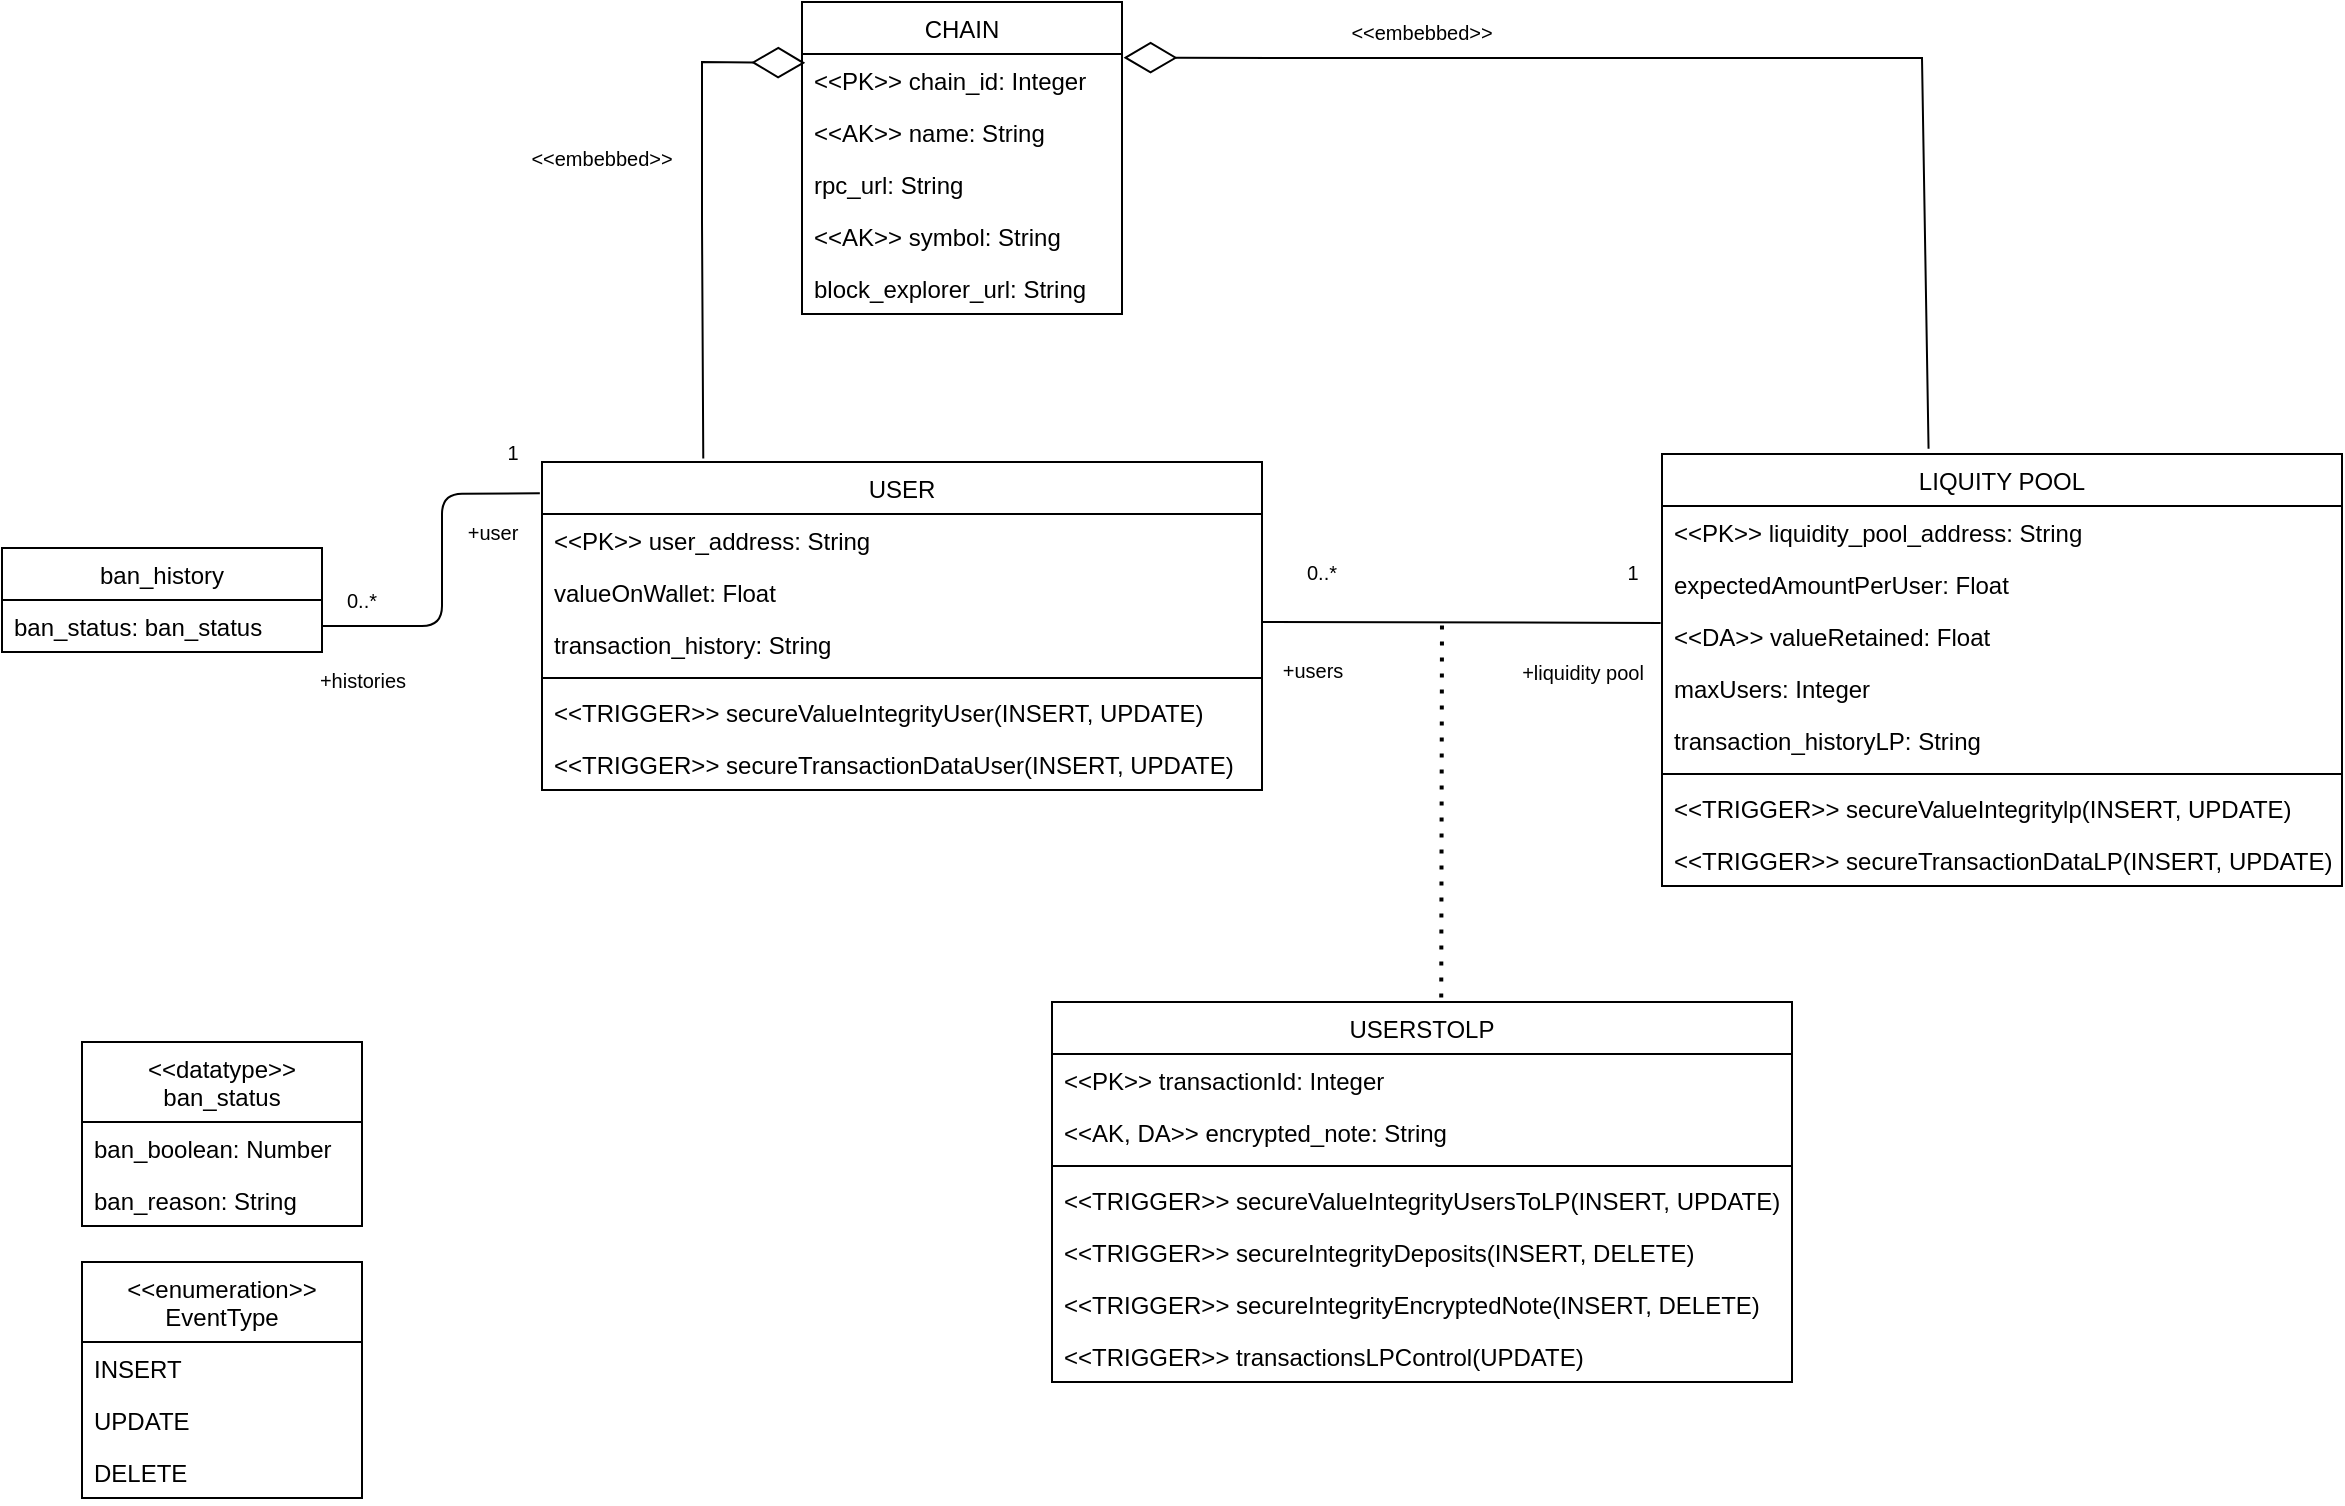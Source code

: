 <mxfile>
    <diagram id="g4kw8oaRaJ-mgke7QkhF" name="Page-1">
        <mxGraphModel dx="977" dy="620" grid="1" gridSize="10" guides="1" tooltips="1" connect="1" arrows="1" fold="1" page="1" pageScale="1" pageWidth="850" pageHeight="1100" math="0" shadow="0">
            <root>
                <mxCell id="0"/>
                <mxCell id="1" parent="0"/>
                <mxCell id="jS7pmTFAnXbPjvUNpQEe-1" value="CHAIN" style="swimlane;fontStyle=0;childLayout=stackLayout;horizontal=1;startSize=26;fillColor=none;horizontalStack=0;resizeParent=1;resizeParentMax=0;resizeLast=0;collapsible=1;marginBottom=0;" parent="1" vertex="1">
                    <mxGeometry x="400" y="10" width="160" height="156" as="geometry"/>
                </mxCell>
                <mxCell id="jS7pmTFAnXbPjvUNpQEe-2" value="&lt;&lt;PK&gt;&gt; chain_id: Integer" style="text;strokeColor=none;fillColor=none;align=left;verticalAlign=top;spacingLeft=4;spacingRight=4;overflow=hidden;rotatable=0;points=[[0,0.5],[1,0.5]];portConstraint=eastwest;" parent="jS7pmTFAnXbPjvUNpQEe-1" vertex="1">
                    <mxGeometry y="26" width="160" height="26" as="geometry"/>
                </mxCell>
                <mxCell id="jS7pmTFAnXbPjvUNpQEe-3" value="&lt;&lt;AK&gt;&gt; name: String" style="text;strokeColor=none;fillColor=none;align=left;verticalAlign=top;spacingLeft=4;spacingRight=4;overflow=hidden;rotatable=0;points=[[0,0.5],[1,0.5]];portConstraint=eastwest;" parent="jS7pmTFAnXbPjvUNpQEe-1" vertex="1">
                    <mxGeometry y="52" width="160" height="26" as="geometry"/>
                </mxCell>
                <mxCell id="jS7pmTFAnXbPjvUNpQEe-4" value="rpc_url: String" style="text;strokeColor=none;fillColor=none;align=left;verticalAlign=top;spacingLeft=4;spacingRight=4;overflow=hidden;rotatable=0;points=[[0,0.5],[1,0.5]];portConstraint=eastwest;" parent="jS7pmTFAnXbPjvUNpQEe-1" vertex="1">
                    <mxGeometry y="78" width="160" height="26" as="geometry"/>
                </mxCell>
                <mxCell id="jS7pmTFAnXbPjvUNpQEe-5" value="&lt;&lt;AK&gt;&gt; symbol: String" style="text;strokeColor=none;fillColor=none;align=left;verticalAlign=top;spacingLeft=4;spacingRight=4;overflow=hidden;rotatable=0;points=[[0,0.5],[1,0.5]];portConstraint=eastwest;" parent="jS7pmTFAnXbPjvUNpQEe-1" vertex="1">
                    <mxGeometry y="104" width="160" height="26" as="geometry"/>
                </mxCell>
                <mxCell id="jS7pmTFAnXbPjvUNpQEe-6" value="block_explorer_url: String" style="text;strokeColor=none;fillColor=none;align=left;verticalAlign=top;spacingLeft=4;spacingRight=4;overflow=hidden;rotatable=0;points=[[0,0.5],[1,0.5]];portConstraint=eastwest;" parent="jS7pmTFAnXbPjvUNpQEe-1" vertex="1">
                    <mxGeometry y="130" width="160" height="26" as="geometry"/>
                </mxCell>
                <mxCell id="jS7pmTFAnXbPjvUNpQEe-7" value="USER" style="swimlane;fontStyle=0;childLayout=stackLayout;horizontal=1;startSize=26;fillColor=none;horizontalStack=0;resizeParent=1;resizeParentMax=0;resizeLast=0;collapsible=1;marginBottom=0;" parent="1" vertex="1">
                    <mxGeometry x="270" y="240" width="360" height="164" as="geometry"/>
                </mxCell>
                <mxCell id="jS7pmTFAnXbPjvUNpQEe-8" value="&lt;&lt;PK&gt;&gt; user_address: String" style="text;strokeColor=none;fillColor=none;align=left;verticalAlign=top;spacingLeft=4;spacingRight=4;overflow=hidden;rotatable=0;points=[[0,0.5],[1,0.5]];portConstraint=eastwest;" parent="jS7pmTFAnXbPjvUNpQEe-7" vertex="1">
                    <mxGeometry y="26" width="360" height="26" as="geometry"/>
                </mxCell>
                <mxCell id="jS7pmTFAnXbPjvUNpQEe-9" value="valueOnWallet: Float" style="text;strokeColor=none;fillColor=none;align=left;verticalAlign=top;spacingLeft=4;spacingRight=4;overflow=hidden;rotatable=0;points=[[0,0.5],[1,0.5]];portConstraint=eastwest;" parent="jS7pmTFAnXbPjvUNpQEe-7" vertex="1">
                    <mxGeometry y="52" width="360" height="26" as="geometry"/>
                </mxCell>
                <mxCell id="46" value="transaction_history: String" style="text;strokeColor=none;fillColor=none;align=left;verticalAlign=top;spacingLeft=4;spacingRight=4;overflow=hidden;rotatable=0;points=[[0,0.5],[1,0.5]];portConstraint=eastwest;" parent="jS7pmTFAnXbPjvUNpQEe-7" vertex="1">
                    <mxGeometry y="78" width="360" height="26" as="geometry"/>
                </mxCell>
                <mxCell id="yZZTcFI_SU7rmwGxYGii-50" value="" style="line;strokeWidth=1;fillColor=none;align=left;verticalAlign=middle;spacingTop=-1;spacingLeft=3;spacingRight=3;rotatable=0;labelPosition=right;points=[];portConstraint=eastwest;strokeColor=inherit;" parent="jS7pmTFAnXbPjvUNpQEe-7" vertex="1">
                    <mxGeometry y="104" width="360" height="8" as="geometry"/>
                </mxCell>
                <mxCell id="14" value="&lt;&lt;TRIGGER&gt;&gt; secureValueIntegrityUser(INSERT, UPDATE)&#10;" style="text;strokeColor=none;fillColor=none;align=left;verticalAlign=top;spacingLeft=4;spacingRight=4;overflow=hidden;rotatable=0;points=[[0,0.5],[1,0.5]];portConstraint=eastwest;" parent="jS7pmTFAnXbPjvUNpQEe-7" vertex="1">
                    <mxGeometry y="112" width="360" height="26" as="geometry"/>
                </mxCell>
                <mxCell id="23" value="&lt;&lt;TRIGGER&gt;&gt; secureTransactionDataUser(INSERT, UPDATE)&#10;" style="text;strokeColor=none;fillColor=none;align=left;verticalAlign=top;spacingLeft=4;spacingRight=4;overflow=hidden;rotatable=0;points=[[0,0.5],[1,0.5]];portConstraint=eastwest;" parent="jS7pmTFAnXbPjvUNpQEe-7" vertex="1">
                    <mxGeometry y="138" width="360" height="26" as="geometry"/>
                </mxCell>
                <mxCell id="jS7pmTFAnXbPjvUNpQEe-11" value="LIQUITY POOL" style="swimlane;fontStyle=0;childLayout=stackLayout;horizontal=1;startSize=26;fillColor=none;horizontalStack=0;resizeParent=1;resizeParentMax=0;resizeLast=0;collapsible=1;marginBottom=0;" parent="1" vertex="1">
                    <mxGeometry x="830" y="236" width="340" height="216" as="geometry"/>
                </mxCell>
                <mxCell id="jS7pmTFAnXbPjvUNpQEe-12" value="&lt;&lt;PK&gt;&gt; liquidity_pool_address: String" style="text;strokeColor=none;fillColor=none;align=left;verticalAlign=top;spacingLeft=4;spacingRight=4;overflow=hidden;rotatable=0;points=[[0,0.5],[1,0.5]];portConstraint=eastwest;" parent="jS7pmTFAnXbPjvUNpQEe-11" vertex="1">
                    <mxGeometry y="26" width="340" height="26" as="geometry"/>
                </mxCell>
                <mxCell id="dBKzSC_Uu9BnAOdMGFPG-2" value="expectedAmountPerUser: Float" style="text;strokeColor=none;fillColor=none;align=left;verticalAlign=top;spacingLeft=4;spacingRight=4;overflow=hidden;rotatable=0;points=[[0,0.5],[1,0.5]];portConstraint=eastwest;" parent="jS7pmTFAnXbPjvUNpQEe-11" vertex="1">
                    <mxGeometry y="52" width="340" height="26" as="geometry"/>
                </mxCell>
                <mxCell id="jS7pmTFAnXbPjvUNpQEe-14" value="&lt;&lt;DA&gt;&gt; valueRetained: Float" style="text;strokeColor=none;fillColor=none;align=left;verticalAlign=top;spacingLeft=4;spacingRight=4;overflow=hidden;rotatable=0;points=[[0,0.5],[1,0.5]];portConstraint=eastwest;" parent="jS7pmTFAnXbPjvUNpQEe-11" vertex="1">
                    <mxGeometry y="78" width="340" height="26" as="geometry"/>
                </mxCell>
                <mxCell id="jS7pmTFAnXbPjvUNpQEe-15" value="maxUsers: Integer" style="text;strokeColor=none;fillColor=none;align=left;verticalAlign=top;spacingLeft=4;spacingRight=4;overflow=hidden;rotatable=0;points=[[0,0.5],[1,0.5]];portConstraint=eastwest;" parent="jS7pmTFAnXbPjvUNpQEe-11" vertex="1">
                    <mxGeometry y="104" width="340" height="26" as="geometry"/>
                </mxCell>
                <mxCell id="2" value="transaction_historyLP: String" style="text;strokeColor=none;fillColor=none;align=left;verticalAlign=top;spacingLeft=4;spacingRight=4;overflow=hidden;rotatable=0;points=[[0,0.5],[1,0.5]];portConstraint=eastwest;" parent="jS7pmTFAnXbPjvUNpQEe-11" vertex="1">
                    <mxGeometry y="130" width="340" height="26" as="geometry"/>
                </mxCell>
                <mxCell id="yZZTcFI_SU7rmwGxYGii-49" value="" style="line;strokeWidth=1;fillColor=none;align=left;verticalAlign=middle;spacingTop=-1;spacingLeft=3;spacingRight=3;rotatable=0;labelPosition=right;points=[];portConstraint=eastwest;strokeColor=inherit;" parent="jS7pmTFAnXbPjvUNpQEe-11" vertex="1">
                    <mxGeometry y="156" width="340" height="8" as="geometry"/>
                </mxCell>
                <mxCell id="15" value="&lt;&lt;TRIGGER&gt;&gt; secureValueIntegritylp(INSERT, UPDATE)&#10;" style="text;strokeColor=none;fillColor=none;align=left;verticalAlign=top;spacingLeft=4;spacingRight=4;overflow=hidden;rotatable=0;points=[[0,0.5],[1,0.5]];portConstraint=eastwest;" parent="jS7pmTFAnXbPjvUNpQEe-11" vertex="1">
                    <mxGeometry y="164" width="340" height="26" as="geometry"/>
                </mxCell>
                <mxCell id="24" value="&lt;&lt;TRIGGER&gt;&gt; secureTransactionDataLP(INSERT, UPDATE)&#10;" style="text;strokeColor=none;fillColor=none;align=left;verticalAlign=top;spacingLeft=4;spacingRight=4;overflow=hidden;rotatable=0;points=[[0,0.5],[1,0.5]];portConstraint=eastwest;" parent="jS7pmTFAnXbPjvUNpQEe-11" vertex="1">
                    <mxGeometry y="190" width="340" height="26" as="geometry"/>
                </mxCell>
                <mxCell id="jS7pmTFAnXbPjvUNpQEe-44" value="&lt;&lt;enumeration&gt;&gt;&#10;EventType" style="swimlane;fontStyle=0;childLayout=stackLayout;horizontal=1;startSize=40;fillColor=none;horizontalStack=0;resizeParent=1;resizeParentMax=0;resizeLast=0;collapsible=1;marginBottom=0;" parent="1" vertex="1">
                    <mxGeometry x="40" y="640" width="140" height="118" as="geometry"/>
                </mxCell>
                <mxCell id="jS7pmTFAnXbPjvUNpQEe-45" value="INSERT" style="text;strokeColor=none;fillColor=none;align=left;verticalAlign=top;spacingLeft=4;spacingRight=4;overflow=hidden;rotatable=0;points=[[0,0.5],[1,0.5]];portConstraint=eastwest;" parent="jS7pmTFAnXbPjvUNpQEe-44" vertex="1">
                    <mxGeometry y="40" width="140" height="26" as="geometry"/>
                </mxCell>
                <mxCell id="jS7pmTFAnXbPjvUNpQEe-46" value="UPDATE" style="text;strokeColor=none;fillColor=none;align=left;verticalAlign=top;spacingLeft=4;spacingRight=4;overflow=hidden;rotatable=0;points=[[0,0.5],[1,0.5]];portConstraint=eastwest;" parent="jS7pmTFAnXbPjvUNpQEe-44" vertex="1">
                    <mxGeometry y="66" width="140" height="26" as="geometry"/>
                </mxCell>
                <mxCell id="jS7pmTFAnXbPjvUNpQEe-47" value="DELETE" style="text;strokeColor=none;fillColor=none;align=left;verticalAlign=top;spacingLeft=4;spacingRight=4;overflow=hidden;rotatable=0;points=[[0,0.5],[1,0.5]];portConstraint=eastwest;" parent="jS7pmTFAnXbPjvUNpQEe-44" vertex="1">
                    <mxGeometry y="92" width="140" height="26" as="geometry"/>
                </mxCell>
                <mxCell id="jS7pmTFAnXbPjvUNpQEe-55" value="&amp;lt;&amp;lt;embebbed&amp;gt;&amp;gt;" style="text;html=1;strokeColor=none;fillColor=none;align=center;verticalAlign=middle;whiteSpace=wrap;rounded=0;fontSize=10;" parent="1" vertex="1">
                    <mxGeometry x="670" y="10" width="80" height="30" as="geometry"/>
                </mxCell>
                <mxCell id="jS7pmTFAnXbPjvUNpQEe-56" value="&amp;lt;&amp;lt;embebbed&amp;gt;&amp;gt;" style="text;html=1;strokeColor=none;fillColor=none;align=center;verticalAlign=middle;whiteSpace=wrap;rounded=0;fontSize=10;" parent="1" vertex="1">
                    <mxGeometry x="260" y="73" width="80" height="30" as="geometry"/>
                </mxCell>
                <mxCell id="jS7pmTFAnXbPjvUNpQEe-71" value="0..*" style="text;html=1;strokeColor=none;fillColor=none;align=center;verticalAlign=middle;whiteSpace=wrap;rounded=0;fontSize=10;" parent="1" vertex="1">
                    <mxGeometry x="630" y="280" width="60" height="30" as="geometry"/>
                </mxCell>
                <mxCell id="jS7pmTFAnXbPjvUNpQEe-72" value="+users" style="text;html=1;align=center;verticalAlign=middle;resizable=0;points=[];autosize=1;strokeColor=none;fillColor=none;fontSize=10;" parent="1" vertex="1">
                    <mxGeometry x="630" y="329" width="50" height="30" as="geometry"/>
                </mxCell>
                <mxCell id="jS7pmTFAnXbPjvUNpQEe-73" value="1" style="text;html=1;align=center;verticalAlign=middle;resizable=0;points=[];autosize=1;strokeColor=none;fillColor=none;fontSize=10;" parent="1" vertex="1">
                    <mxGeometry x="800" y="280" width="30" height="30" as="geometry"/>
                </mxCell>
                <mxCell id="jS7pmTFAnXbPjvUNpQEe-74" value="+liquidity pool" style="text;html=1;align=center;verticalAlign=middle;resizable=0;points=[];autosize=1;strokeColor=none;fillColor=none;fontSize=10;" parent="1" vertex="1">
                    <mxGeometry x="750" y="335" width="80" height="20" as="geometry"/>
                </mxCell>
                <mxCell id="dBKzSC_Uu9BnAOdMGFPG-4" value="" style="endArrow=diamondThin;endFill=0;endSize=24;html=1;rounded=0;exitX=0.224;exitY=-0.011;exitDx=0;exitDy=0;entryX=0.01;entryY=0.17;entryDx=0;entryDy=0;entryPerimeter=0;exitPerimeter=0;" parent="1" source="jS7pmTFAnXbPjvUNpQEe-7" target="jS7pmTFAnXbPjvUNpQEe-2" edge="1">
                    <mxGeometry width="160" relative="1" as="geometry">
                        <mxPoint x="165" y="190" as="sourcePoint"/>
                        <mxPoint x="390" y="23" as="targetPoint"/>
                        <Array as="points">
                            <mxPoint x="350" y="120"/>
                            <mxPoint x="350" y="40"/>
                        </Array>
                    </mxGeometry>
                </mxCell>
                <mxCell id="dBKzSC_Uu9BnAOdMGFPG-5" value="" style="endArrow=diamondThin;endFill=0;endSize=24;html=1;rounded=0;exitX=0.392;exitY=-0.012;exitDx=0;exitDy=0;exitPerimeter=0;entryX=1.005;entryY=0.07;entryDx=0;entryDy=0;entryPerimeter=0;" parent="1" source="jS7pmTFAnXbPjvUNpQEe-11" target="jS7pmTFAnXbPjvUNpQEe-2" edge="1">
                    <mxGeometry width="160" relative="1" as="geometry">
                        <mxPoint x="550" y="120" as="sourcePoint"/>
                        <mxPoint x="710" y="120" as="targetPoint"/>
                        <Array as="points">
                            <mxPoint x="960" y="38"/>
                            <mxPoint x="640" y="38"/>
                        </Array>
                    </mxGeometry>
                </mxCell>
                <mxCell id="3" value="USERSTOLP" style="swimlane;fontStyle=0;childLayout=stackLayout;horizontal=1;startSize=26;fillColor=none;horizontalStack=0;resizeParent=1;resizeParentMax=0;resizeLast=0;collapsible=1;marginBottom=0;" parent="1" vertex="1">
                    <mxGeometry x="525" y="510" width="370" height="190" as="geometry"/>
                </mxCell>
                <mxCell id="4" value="&lt;&lt;PK&gt;&gt; transactionId: Integer" style="text;strokeColor=none;fillColor=none;align=left;verticalAlign=top;spacingLeft=4;spacingRight=4;overflow=hidden;rotatable=0;points=[[0,0.5],[1,0.5]];portConstraint=eastwest;" parent="3" vertex="1">
                    <mxGeometry y="26" width="370" height="26" as="geometry"/>
                </mxCell>
                <mxCell id="5" value="&lt;&lt;AK, DA&gt;&gt; encrypted_note: String" style="text;strokeColor=none;fillColor=none;align=left;verticalAlign=top;spacingLeft=4;spacingRight=4;overflow=hidden;rotatable=0;points=[[0,0.5],[1,0.5]];portConstraint=eastwest;strokeWidth=1;perimeterSpacing=1;rounded=0;" parent="3" vertex="1">
                    <mxGeometry y="52" width="370" height="26" as="geometry"/>
                </mxCell>
                <mxCell id="yZZTcFI_SU7rmwGxYGii-47" value="" style="line;strokeWidth=1;fillColor=none;align=left;verticalAlign=middle;spacingTop=-1;spacingLeft=3;spacingRight=3;rotatable=0;labelPosition=right;points=[];portConstraint=eastwest;strokeColor=inherit;" parent="3" vertex="1">
                    <mxGeometry y="78" width="370" height="8" as="geometry"/>
                </mxCell>
                <mxCell id="13" value="&lt;&lt;TRIGGER&gt;&gt; secureValueIntegrityUsersToLP(INSERT, UPDATE)&#10;" style="text;strokeColor=none;fillColor=none;align=left;verticalAlign=top;spacingLeft=4;spacingRight=4;overflow=hidden;rotatable=0;points=[[0,0.5],[1,0.5]];portConstraint=eastwest;" parent="3" vertex="1">
                    <mxGeometry y="86" width="370" height="26" as="geometry"/>
                </mxCell>
                <mxCell id="19" value="&lt;&lt;TRIGGER&gt;&gt; secureIntegrityDeposits(INSERT, DELETE)&#10;" style="text;strokeColor=none;fillColor=none;align=left;verticalAlign=top;spacingLeft=4;spacingRight=4;overflow=hidden;rotatable=0;points=[[0,0.5],[1,0.5]];portConstraint=eastwest;" parent="3" vertex="1">
                    <mxGeometry y="112" width="370" height="26" as="geometry"/>
                </mxCell>
                <mxCell id="20" value="&lt;&lt;TRIGGER&gt;&gt; secureIntegrityEncryptedNote(INSERT, DELETE)&#10;" style="text;strokeColor=none;fillColor=none;align=left;verticalAlign=top;spacingLeft=4;spacingRight=4;overflow=hidden;rotatable=0;points=[[0,0.5],[1,0.5]];portConstraint=eastwest;" parent="3" vertex="1">
                    <mxGeometry y="138" width="370" height="26" as="geometry"/>
                </mxCell>
                <mxCell id="21" value="&lt;&lt;TRIGGER&gt;&gt; transactionsLPControl(UPDATE)&#10;" style="text;strokeColor=none;fillColor=none;align=left;verticalAlign=top;spacingLeft=4;spacingRight=4;overflow=hidden;rotatable=0;points=[[0,0.5],[1,0.5]];portConstraint=eastwest;" parent="3" vertex="1">
                    <mxGeometry y="164" width="370" height="26" as="geometry"/>
                </mxCell>
                <mxCell id="25" value="&lt;&lt;datatype&gt;&gt;&#10;ban_status" style="swimlane;fontStyle=0;childLayout=stackLayout;horizontal=1;startSize=40;fillColor=none;horizontalStack=0;resizeParent=1;resizeParentMax=0;resizeLast=0;collapsible=1;marginBottom=0;" parent="1" vertex="1">
                    <mxGeometry x="40" y="530" width="140" height="92" as="geometry"/>
                </mxCell>
                <mxCell id="27" value="ban_boolean: Number" style="text;strokeColor=none;fillColor=none;align=left;verticalAlign=top;spacingLeft=4;spacingRight=4;overflow=hidden;rotatable=0;points=[[0,0.5],[1,0.5]];portConstraint=eastwest;" parent="25" vertex="1">
                    <mxGeometry y="40" width="140" height="26" as="geometry"/>
                </mxCell>
                <mxCell id="28" value="ban_reason: String" style="text;strokeColor=none;fillColor=none;align=left;verticalAlign=top;spacingLeft=4;spacingRight=4;overflow=hidden;rotatable=0;points=[[0,0.5],[1,0.5]];portConstraint=eastwest;" parent="25" vertex="1">
                    <mxGeometry y="66" width="140" height="26" as="geometry"/>
                </mxCell>
                <mxCell id="43" value="" style="endArrow=none;html=1;exitX=-0.002;exitY=0.248;exitDx=0;exitDy=0;exitPerimeter=0;" parent="1" source="jS7pmTFAnXbPjvUNpQEe-14" edge="1">
                    <mxGeometry width="50" height="50" relative="1" as="geometry">
                        <mxPoint x="720.72" y="320.004" as="sourcePoint"/>
                        <mxPoint x="630" y="320.04" as="targetPoint"/>
                        <Array as="points"/>
                    </mxGeometry>
                </mxCell>
                <mxCell id="44" value="" style="endArrow=none;dashed=1;html=1;dashPattern=1 3;strokeWidth=2;exitX=0.526;exitY=-0.012;exitDx=0;exitDy=0;exitPerimeter=0;" parent="1" source="3" edge="1">
                    <mxGeometry width="50" height="50" relative="1" as="geometry">
                        <mxPoint x="690" y="380" as="sourcePoint"/>
                        <mxPoint x="720" y="319" as="targetPoint"/>
                    </mxGeometry>
                </mxCell>
                <mxCell id="58" value="ban_history" style="swimlane;fontStyle=0;childLayout=stackLayout;horizontal=1;startSize=26;fillColor=none;horizontalStack=0;resizeParent=1;resizeParentMax=0;resizeLast=0;collapsible=1;marginBottom=0;" parent="1" vertex="1">
                    <mxGeometry y="283" width="160" height="52" as="geometry"/>
                </mxCell>
                <mxCell id="59" value="ban_status: ban_status" style="text;strokeColor=none;fillColor=none;align=left;verticalAlign=top;spacingLeft=4;spacingRight=4;overflow=hidden;rotatable=0;points=[[0,0.5],[1,0.5]];portConstraint=eastwest;" parent="58" vertex="1">
                    <mxGeometry y="26" width="160" height="26" as="geometry"/>
                </mxCell>
                <mxCell id="67" value="" style="endArrow=none;html=1;exitX=1;exitY=0.5;exitDx=0;exitDy=0;entryX=-0.003;entryY=0.095;entryDx=0;entryDy=0;entryPerimeter=0;" parent="1" source="59" target="jS7pmTFAnXbPjvUNpQEe-7" edge="1">
                    <mxGeometry width="50" height="50" relative="1" as="geometry">
                        <mxPoint x="170" y="270" as="sourcePoint"/>
                        <mxPoint x="220" y="220" as="targetPoint"/>
                        <Array as="points">
                            <mxPoint x="220" y="322"/>
                            <mxPoint x="220" y="256"/>
                        </Array>
                    </mxGeometry>
                </mxCell>
                <mxCell id="68" value="+user" style="text;html=1;align=center;verticalAlign=middle;resizable=0;points=[];autosize=1;strokeColor=none;fillColor=none;fontSize=10;" parent="1" vertex="1">
                    <mxGeometry x="225" y="265" width="40" height="20" as="geometry"/>
                </mxCell>
                <mxCell id="70" value="+histories" style="text;html=1;align=center;verticalAlign=middle;resizable=0;points=[];autosize=1;strokeColor=none;fillColor=none;fontSize=10;" parent="1" vertex="1">
                    <mxGeometry x="150" y="339" width="60" height="20" as="geometry"/>
                </mxCell>
                <mxCell id="71" value="0..*" style="text;html=1;strokeColor=none;fillColor=none;align=center;verticalAlign=middle;whiteSpace=wrap;rounded=0;fontSize=10;" parent="1" vertex="1">
                    <mxGeometry x="150" y="294" width="60" height="30" as="geometry"/>
                </mxCell>
                <mxCell id="72" value="1" style="text;html=1;align=center;verticalAlign=middle;resizable=0;points=[];autosize=1;strokeColor=none;fillColor=none;fontSize=10;" parent="1" vertex="1">
                    <mxGeometry x="240" y="220" width="30" height="30" as="geometry"/>
                </mxCell>
            </root>
        </mxGraphModel>
    </diagram>
</mxfile>